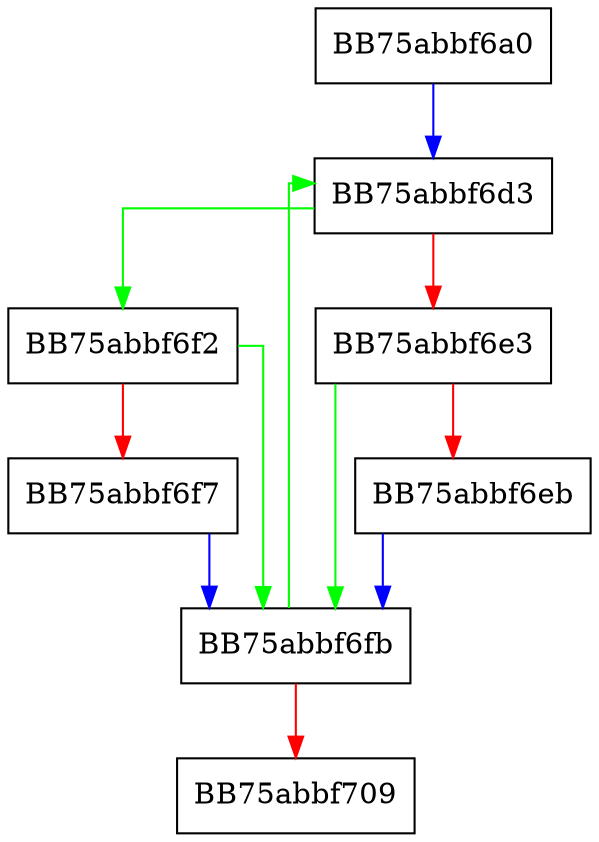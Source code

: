 digraph SSE_psubsw {
  node [shape="box"];
  graph [splines=ortho];
  BB75abbf6a0 -> BB75abbf6d3 [color="blue"];
  BB75abbf6d3 -> BB75abbf6f2 [color="green"];
  BB75abbf6d3 -> BB75abbf6e3 [color="red"];
  BB75abbf6e3 -> BB75abbf6fb [color="green"];
  BB75abbf6e3 -> BB75abbf6eb [color="red"];
  BB75abbf6eb -> BB75abbf6fb [color="blue"];
  BB75abbf6f2 -> BB75abbf6fb [color="green"];
  BB75abbf6f2 -> BB75abbf6f7 [color="red"];
  BB75abbf6f7 -> BB75abbf6fb [color="blue"];
  BB75abbf6fb -> BB75abbf6d3 [color="green"];
  BB75abbf6fb -> BB75abbf709 [color="red"];
}